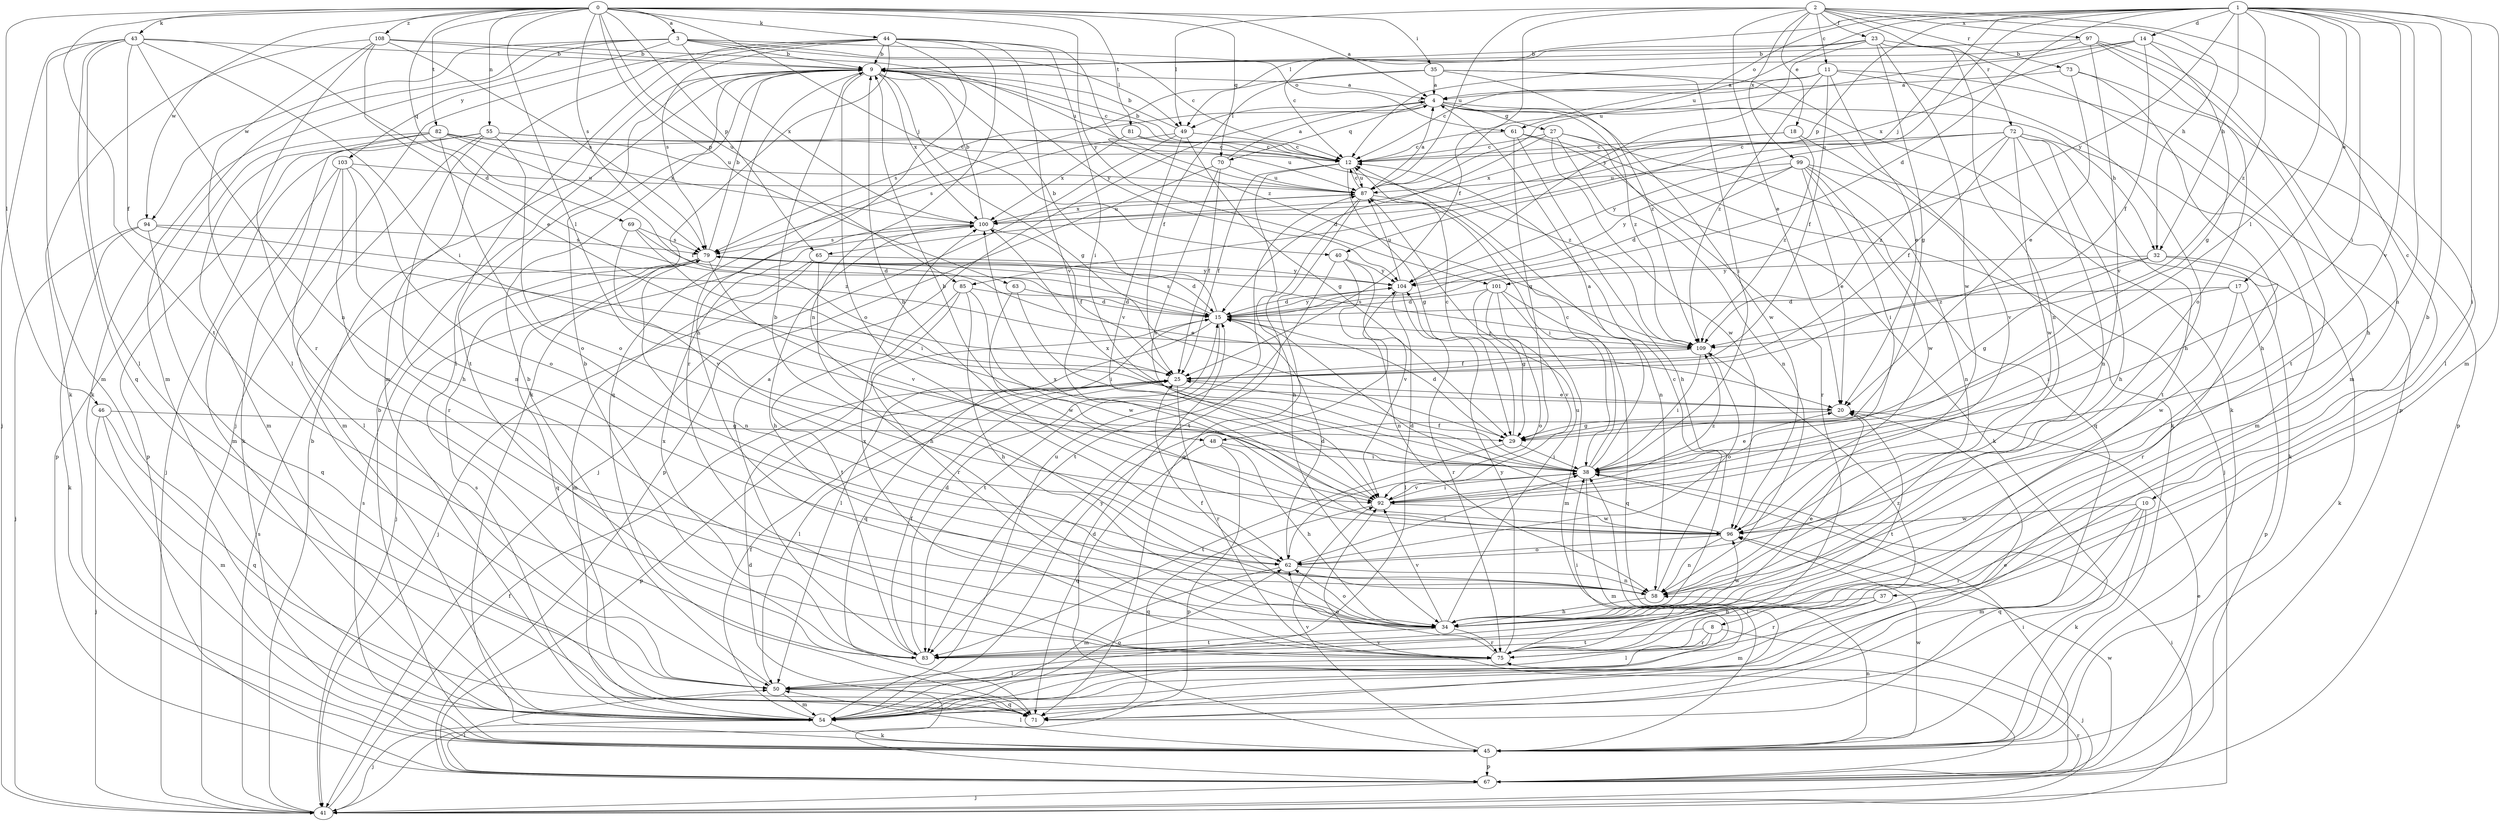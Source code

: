 strict digraph  {
0;
1;
2;
3;
4;
8;
9;
10;
11;
12;
14;
15;
17;
18;
20;
23;
25;
27;
29;
32;
34;
35;
37;
38;
40;
41;
43;
44;
45;
46;
48;
49;
50;
54;
55;
58;
61;
62;
63;
65;
67;
69;
70;
71;
72;
73;
75;
79;
81;
82;
83;
85;
87;
92;
94;
96;
97;
99;
100;
101;
103;
104;
108;
109;
0 -> 3  [label=a];
0 -> 4  [label=a];
0 -> 35  [label=i];
0 -> 40  [label=j];
0 -> 43  [label=k];
0 -> 44  [label=k];
0 -> 46  [label=l];
0 -> 48  [label=l];
0 -> 55  [label=n];
0 -> 63  [label=p];
0 -> 65  [label=p];
0 -> 69  [label=q];
0 -> 70  [label=q];
0 -> 79  [label=s];
0 -> 81  [label=t];
0 -> 82  [label=t];
0 -> 83  [label=t];
0 -> 85  [label=u];
0 -> 94  [label=w];
0 -> 101  [label=y];
0 -> 108  [label=z];
1 -> 8  [label=b];
1 -> 14  [label=d];
1 -> 15  [label=d];
1 -> 17  [label=e];
1 -> 32  [label=h];
1 -> 37  [label=i];
1 -> 38  [label=i];
1 -> 40  [label=j];
1 -> 48  [label=l];
1 -> 49  [label=l];
1 -> 54  [label=m];
1 -> 58  [label=n];
1 -> 61  [label=o];
1 -> 65  [label=p];
1 -> 85  [label=u];
1 -> 87  [label=u];
1 -> 92  [label=v];
1 -> 101  [label=y];
1 -> 109  [label=z];
2 -> 10  [label=c];
2 -> 11  [label=c];
2 -> 18  [label=e];
2 -> 20  [label=e];
2 -> 23  [label=f];
2 -> 25  [label=f];
2 -> 32  [label=h];
2 -> 49  [label=l];
2 -> 72  [label=r];
2 -> 73  [label=r];
2 -> 87  [label=u];
2 -> 97  [label=x];
2 -> 99  [label=x];
3 -> 9  [label=b];
3 -> 12  [label=c];
3 -> 45  [label=k];
3 -> 49  [label=l];
3 -> 54  [label=m];
3 -> 61  [label=o];
3 -> 94  [label=w];
3 -> 100  [label=x];
3 -> 103  [label=y];
4 -> 27  [label=g];
4 -> 32  [label=h];
4 -> 45  [label=k];
4 -> 49  [label=l];
4 -> 70  [label=q];
4 -> 79  [label=s];
4 -> 96  [label=w];
4 -> 109  [label=z];
8 -> 41  [label=j];
8 -> 50  [label=l];
8 -> 75  [label=r];
8 -> 83  [label=t];
9 -> 4  [label=a];
9 -> 12  [label=c];
9 -> 29  [label=g];
9 -> 62  [label=o];
9 -> 75  [label=r];
9 -> 83  [label=t];
9 -> 100  [label=x];
9 -> 104  [label=y];
10 -> 45  [label=k];
10 -> 54  [label=m];
10 -> 71  [label=q];
10 -> 75  [label=r];
10 -> 96  [label=w];
11 -> 4  [label=a];
11 -> 12  [label=c];
11 -> 20  [label=e];
11 -> 25  [label=f];
11 -> 34  [label=h];
11 -> 83  [label=t];
11 -> 109  [label=z];
12 -> 9  [label=b];
12 -> 25  [label=f];
12 -> 29  [label=g];
12 -> 34  [label=h];
12 -> 87  [label=u];
14 -> 9  [label=b];
14 -> 25  [label=f];
14 -> 29  [label=g];
14 -> 50  [label=l];
14 -> 87  [label=u];
14 -> 100  [label=x];
15 -> 9  [label=b];
15 -> 50  [label=l];
15 -> 71  [label=q];
15 -> 79  [label=s];
15 -> 83  [label=t];
15 -> 104  [label=y];
15 -> 109  [label=z];
17 -> 15  [label=d];
17 -> 38  [label=i];
17 -> 67  [label=p];
17 -> 96  [label=w];
18 -> 12  [label=c];
18 -> 92  [label=v];
18 -> 100  [label=x];
18 -> 109  [label=z];
20 -> 29  [label=g];
20 -> 83  [label=t];
23 -> 9  [label=b];
23 -> 12  [label=c];
23 -> 29  [label=g];
23 -> 58  [label=n];
23 -> 67  [label=p];
23 -> 96  [label=w];
23 -> 104  [label=y];
25 -> 20  [label=e];
25 -> 50  [label=l];
25 -> 67  [label=p];
25 -> 75  [label=r];
27 -> 12  [label=c];
27 -> 15  [label=d];
27 -> 58  [label=n];
27 -> 71  [label=q];
27 -> 75  [label=r];
27 -> 96  [label=w];
29 -> 12  [label=c];
29 -> 15  [label=d];
29 -> 38  [label=i];
29 -> 83  [label=t];
32 -> 29  [label=g];
32 -> 45  [label=k];
32 -> 75  [label=r];
32 -> 104  [label=y];
32 -> 109  [label=z];
34 -> 20  [label=e];
34 -> 25  [label=f];
34 -> 62  [label=o];
34 -> 75  [label=r];
34 -> 83  [label=t];
34 -> 87  [label=u];
34 -> 92  [label=v];
34 -> 96  [label=w];
35 -> 4  [label=a];
35 -> 25  [label=f];
35 -> 38  [label=i];
35 -> 45  [label=k];
35 -> 71  [label=q];
35 -> 109  [label=z];
37 -> 34  [label=h];
37 -> 54  [label=m];
37 -> 75  [label=r];
38 -> 4  [label=a];
38 -> 12  [label=c];
38 -> 20  [label=e];
38 -> 25  [label=f];
38 -> 54  [label=m];
38 -> 92  [label=v];
38 -> 100  [label=x];
40 -> 58  [label=n];
40 -> 83  [label=t];
40 -> 92  [label=v];
40 -> 104  [label=y];
41 -> 9  [label=b];
41 -> 15  [label=d];
41 -> 25  [label=f];
41 -> 38  [label=i];
41 -> 75  [label=r];
41 -> 79  [label=s];
43 -> 9  [label=b];
43 -> 15  [label=d];
43 -> 25  [label=f];
43 -> 38  [label=i];
43 -> 41  [label=j];
43 -> 50  [label=l];
43 -> 54  [label=m];
43 -> 58  [label=n];
43 -> 71  [label=q];
44 -> 9  [label=b];
44 -> 34  [label=h];
44 -> 38  [label=i];
44 -> 41  [label=j];
44 -> 45  [label=k];
44 -> 50  [label=l];
44 -> 54  [label=m];
44 -> 58  [label=n];
44 -> 79  [label=s];
44 -> 92  [label=v];
44 -> 109  [label=z];
45 -> 9  [label=b];
45 -> 15  [label=d];
45 -> 38  [label=i];
45 -> 50  [label=l];
45 -> 58  [label=n];
45 -> 67  [label=p];
45 -> 79  [label=s];
45 -> 92  [label=v];
45 -> 96  [label=w];
46 -> 29  [label=g];
46 -> 41  [label=j];
46 -> 54  [label=m];
46 -> 71  [label=q];
48 -> 34  [label=h];
48 -> 38  [label=i];
48 -> 67  [label=p];
48 -> 71  [label=q];
49 -> 9  [label=b];
49 -> 12  [label=c];
49 -> 29  [label=g];
49 -> 41  [label=j];
49 -> 79  [label=s];
49 -> 92  [label=v];
50 -> 9  [label=b];
50 -> 54  [label=m];
50 -> 71  [label=q];
54 -> 25  [label=f];
54 -> 41  [label=j];
54 -> 45  [label=k];
54 -> 62  [label=o];
54 -> 79  [label=s];
54 -> 87  [label=u];
54 -> 104  [label=y];
55 -> 12  [label=c];
55 -> 34  [label=h];
55 -> 41  [label=j];
55 -> 54  [label=m];
55 -> 62  [label=o];
55 -> 67  [label=p];
55 -> 87  [label=u];
58 -> 12  [label=c];
58 -> 34  [label=h];
61 -> 12  [label=c];
61 -> 29  [label=g];
61 -> 34  [label=h];
61 -> 41  [label=j];
61 -> 45  [label=k];
62 -> 9  [label=b];
62 -> 15  [label=d];
62 -> 38  [label=i];
62 -> 54  [label=m];
62 -> 58  [label=n];
63 -> 15  [label=d];
63 -> 38  [label=i];
63 -> 96  [label=w];
65 -> 34  [label=h];
65 -> 41  [label=j];
65 -> 54  [label=m];
65 -> 104  [label=y];
67 -> 20  [label=e];
67 -> 38  [label=i];
67 -> 41  [label=j];
67 -> 50  [label=l];
67 -> 92  [label=v];
67 -> 96  [label=w];
69 -> 15  [label=d];
69 -> 38  [label=i];
69 -> 79  [label=s];
69 -> 92  [label=v];
70 -> 4  [label=a];
70 -> 25  [label=f];
70 -> 67  [label=p];
70 -> 87  [label=u];
70 -> 92  [label=v];
71 -> 20  [label=e];
72 -> 12  [label=c];
72 -> 25  [label=f];
72 -> 34  [label=h];
72 -> 54  [label=m];
72 -> 58  [label=n];
72 -> 83  [label=t];
72 -> 96  [label=w];
72 -> 104  [label=y];
72 -> 109  [label=z];
73 -> 4  [label=a];
73 -> 20  [label=e];
73 -> 34  [label=h];
73 -> 67  [label=p];
75 -> 38  [label=i];
75 -> 50  [label=l];
75 -> 62  [label=o];
75 -> 100  [label=x];
75 -> 104  [label=y];
75 -> 109  [label=z];
79 -> 9  [label=b];
79 -> 15  [label=d];
79 -> 20  [label=e];
79 -> 58  [label=n];
79 -> 71  [label=q];
79 -> 92  [label=v];
79 -> 104  [label=y];
81 -> 12  [label=c];
81 -> 100  [label=x];
81 -> 109  [label=z];
82 -> 12  [label=c];
82 -> 25  [label=f];
82 -> 45  [label=k];
82 -> 54  [label=m];
82 -> 62  [label=o];
82 -> 67  [label=p];
82 -> 87  [label=u];
82 -> 100  [label=x];
83 -> 4  [label=a];
83 -> 9  [label=b];
83 -> 15  [label=d];
83 -> 25  [label=f];
83 -> 100  [label=x];
85 -> 15  [label=d];
85 -> 34  [label=h];
85 -> 75  [label=r];
85 -> 83  [label=t];
85 -> 96  [label=w];
87 -> 4  [label=a];
87 -> 12  [label=c];
87 -> 38  [label=i];
87 -> 58  [label=n];
87 -> 71  [label=q];
87 -> 83  [label=t];
87 -> 100  [label=x];
92 -> 9  [label=b];
92 -> 38  [label=i];
92 -> 71  [label=q];
92 -> 96  [label=w];
92 -> 109  [label=z];
94 -> 41  [label=j];
94 -> 45  [label=k];
94 -> 71  [label=q];
94 -> 79  [label=s];
94 -> 109  [label=z];
96 -> 9  [label=b];
96 -> 15  [label=d];
96 -> 58  [label=n];
96 -> 62  [label=o];
96 -> 100  [label=x];
97 -> 9  [label=b];
97 -> 12  [label=c];
97 -> 34  [label=h];
97 -> 54  [label=m];
97 -> 62  [label=o];
97 -> 92  [label=v];
99 -> 15  [label=d];
99 -> 20  [label=e];
99 -> 38  [label=i];
99 -> 45  [label=k];
99 -> 58  [label=n];
99 -> 87  [label=u];
99 -> 96  [label=w];
99 -> 104  [label=y];
100 -> 9  [label=b];
100 -> 25  [label=f];
100 -> 34  [label=h];
100 -> 41  [label=j];
100 -> 79  [label=s];
100 -> 87  [label=u];
101 -> 15  [label=d];
101 -> 29  [label=g];
101 -> 54  [label=m];
101 -> 62  [label=o];
101 -> 71  [label=q];
101 -> 92  [label=v];
103 -> 50  [label=l];
103 -> 54  [label=m];
103 -> 58  [label=n];
103 -> 62  [label=o];
103 -> 75  [label=r];
103 -> 87  [label=u];
104 -> 15  [label=d];
104 -> 50  [label=l];
104 -> 75  [label=r];
104 -> 87  [label=u];
108 -> 9  [label=b];
108 -> 20  [label=e];
108 -> 45  [label=k];
108 -> 50  [label=l];
108 -> 75  [label=r];
108 -> 79  [label=s];
108 -> 87  [label=u];
109 -> 25  [label=f];
109 -> 38  [label=i];
109 -> 62  [label=o];
109 -> 79  [label=s];
}
